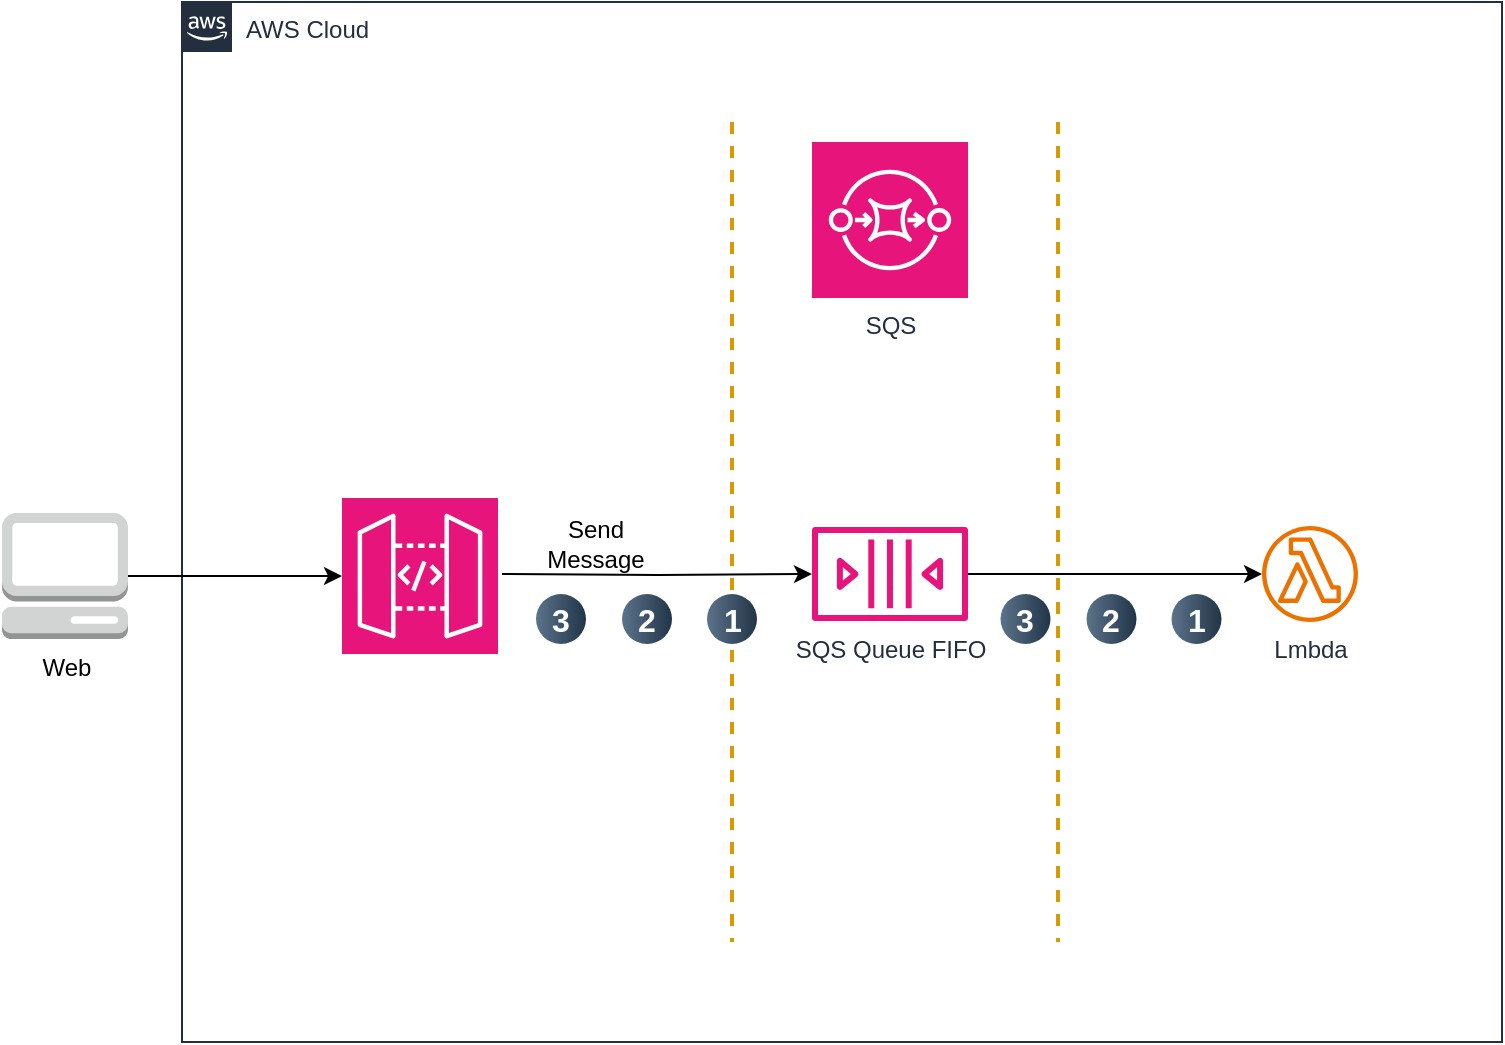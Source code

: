 <mxfile version="27.2.0">
  <diagram id="Ht1M8jgEwFfnCIfOTk4-" name="Page-1">
    <mxGraphModel dx="1234" dy="824" grid="1" gridSize="10" guides="1" tooltips="1" connect="1" arrows="1" fold="1" page="1" pageScale="1" pageWidth="1169" pageHeight="827" math="0" shadow="0">
      <root>
        <mxCell id="0" />
        <mxCell id="1" parent="0" />
        <mxCell id="-SwOJ4ZzwDQcredPTqo0-1" value="AWS Cloud" style="points=[[0,0],[0.25,0],[0.5,0],[0.75,0],[1,0],[1,0.25],[1,0.5],[1,0.75],[1,1],[0.75,1],[0.5,1],[0.25,1],[0,1],[0,0.75],[0,0.5],[0,0.25]];outlineConnect=0;gradientColor=none;html=1;whiteSpace=wrap;fontSize=12;fontStyle=0;container=1;pointerEvents=0;collapsible=0;recursiveResize=0;shape=mxgraph.aws4.group;grIcon=mxgraph.aws4.group_aws_cloud_alt;strokeColor=#232F3E;fillColor=none;verticalAlign=top;align=left;spacingLeft=30;fontColor=#232F3E;dashed=0;" vertex="1" parent="1">
          <mxGeometry x="120" y="40" width="660" height="520" as="geometry" />
        </mxCell>
        <mxCell id="-SwOJ4ZzwDQcredPTqo0-8" style="edgeStyle=orthogonalEdgeStyle;rounded=0;orthogonalLoop=1;jettySize=auto;html=1;" edge="1" parent="-SwOJ4ZzwDQcredPTqo0-1" target="-SwOJ4ZzwDQcredPTqo0-39">
          <mxGeometry relative="1" as="geometry">
            <mxPoint x="160" y="286" as="sourcePoint" />
            <mxPoint x="276.964" y="286" as="targetPoint" />
          </mxGeometry>
        </mxCell>
        <mxCell id="-SwOJ4ZzwDQcredPTqo0-9" value="SQS" style="sketch=0;points=[[0,0,0],[0.25,0,0],[0.5,0,0],[0.75,0,0],[1,0,0],[0,1,0],[0.25,1,0],[0.5,1,0],[0.75,1,0],[1,1,0],[0,0.25,0],[0,0.5,0],[0,0.75,0],[1,0.25,0],[1,0.5,0],[1,0.75,0]];outlineConnect=0;fontColor=#232F3E;fillColor=#E7157B;strokeColor=#ffffff;dashed=0;verticalLabelPosition=bottom;verticalAlign=top;align=center;html=1;fontSize=12;fontStyle=0;aspect=fixed;shape=mxgraph.aws4.resourceIcon;resIcon=mxgraph.aws4.sqs;" vertex="1" parent="-SwOJ4ZzwDQcredPTqo0-1">
          <mxGeometry x="315" y="70" width="78" height="78" as="geometry" />
        </mxCell>
        <mxCell id="-SwOJ4ZzwDQcredPTqo0-11" value="Send&lt;br&gt;Message" style="text;html=1;align=center;verticalAlign=middle;whiteSpace=wrap;rounded=0;" vertex="1" parent="-SwOJ4ZzwDQcredPTqo0-1">
          <mxGeometry x="177" y="256" width="60" height="30" as="geometry" />
        </mxCell>
        <mxCell id="-SwOJ4ZzwDQcredPTqo0-21" value="" style="line;strokeWidth=2;direction=south;html=1;dashed=1;fillColor=#ffe6cc;strokeColor=#d79b00;" vertex="1" parent="-SwOJ4ZzwDQcredPTqo0-1">
          <mxGeometry x="270" y="60" width="10" height="410" as="geometry" />
        </mxCell>
        <mxCell id="-SwOJ4ZzwDQcredPTqo0-22" value="" style="line;strokeWidth=2;direction=south;html=1;dashed=1;fillColor=#ffe6cc;strokeColor=#d79b00;" vertex="1" parent="-SwOJ4ZzwDQcredPTqo0-1">
          <mxGeometry x="433" y="60" width="10" height="410" as="geometry" />
        </mxCell>
        <mxCell id="-SwOJ4ZzwDQcredPTqo0-37" value="" style="sketch=0;points=[[0,0,0],[0.25,0,0],[0.5,0,0],[0.75,0,0],[1,0,0],[0,1,0],[0.25,1,0],[0.5,1,0],[0.75,1,0],[1,1,0],[0,0.25,0],[0,0.5,0],[0,0.75,0],[1,0.25,0],[1,0.5,0],[1,0.75,0]];outlineConnect=0;fontColor=#232F3E;fillColor=#E7157B;strokeColor=#ffffff;dashed=0;verticalLabelPosition=bottom;verticalAlign=top;align=center;html=1;fontSize=12;fontStyle=0;aspect=fixed;shape=mxgraph.aws4.resourceIcon;resIcon=mxgraph.aws4.api_gateway;" vertex="1" parent="-SwOJ4ZzwDQcredPTqo0-1">
          <mxGeometry x="80" y="248" width="78" height="78" as="geometry" />
        </mxCell>
        <mxCell id="-SwOJ4ZzwDQcredPTqo0-41" style="edgeStyle=orthogonalEdgeStyle;rounded=0;orthogonalLoop=1;jettySize=auto;html=1;" edge="1" parent="-SwOJ4ZzwDQcredPTqo0-1" source="-SwOJ4ZzwDQcredPTqo0-39" target="-SwOJ4ZzwDQcredPTqo0-40">
          <mxGeometry relative="1" as="geometry" />
        </mxCell>
        <mxCell id="-SwOJ4ZzwDQcredPTqo0-39" value="SQS Queue FIFO" style="sketch=0;outlineConnect=0;fontColor=#232F3E;gradientColor=none;fillColor=#E7157B;strokeColor=none;dashed=0;verticalLabelPosition=bottom;verticalAlign=top;align=center;html=1;fontSize=12;fontStyle=0;aspect=fixed;pointerEvents=1;shape=mxgraph.aws4.queue;" vertex="1" parent="-SwOJ4ZzwDQcredPTqo0-1">
          <mxGeometry x="315" y="262.5" width="78" height="47" as="geometry" />
        </mxCell>
        <mxCell id="-SwOJ4ZzwDQcredPTqo0-40" value="Lmbda" style="sketch=0;outlineConnect=0;fontColor=#232F3E;gradientColor=none;fillColor=#ED7100;strokeColor=none;dashed=0;verticalLabelPosition=bottom;verticalAlign=top;align=center;html=1;fontSize=12;fontStyle=0;aspect=fixed;pointerEvents=1;shape=mxgraph.aws4.lambda_function;" vertex="1" parent="-SwOJ4ZzwDQcredPTqo0-1">
          <mxGeometry x="540" y="262" width="48" height="48" as="geometry" />
        </mxCell>
        <mxCell id="-SwOJ4ZzwDQcredPTqo0-42" value="3" style="ellipse;whiteSpace=wrap;html=1;aspect=fixed;rotation=0;gradientColor=#223548;strokeColor=none;gradientDirection=east;fillColor=#5b738b;rounded=0;pointerEvents=0;fontFamily=Helvetica;fontSize=16;fontColor=#FFFFFF;spacingTop=4;spacingBottom=4;spacingLeft=4;spacingRight=4;points=[];fontStyle=1" vertex="1" parent="-SwOJ4ZzwDQcredPTqo0-1">
          <mxGeometry x="177" y="296" width="25" height="25" as="geometry" />
        </mxCell>
        <mxCell id="-SwOJ4ZzwDQcredPTqo0-43" value="2" style="ellipse;whiteSpace=wrap;html=1;aspect=fixed;rotation=0;gradientColor=#223548;strokeColor=none;gradientDirection=east;fillColor=#5b738b;rounded=0;pointerEvents=0;fontFamily=Helvetica;fontSize=16;fontColor=#FFFFFF;spacingTop=4;spacingBottom=4;spacingLeft=4;spacingRight=4;points=[];fontStyle=1" vertex="1" parent="-SwOJ4ZzwDQcredPTqo0-1">
          <mxGeometry x="220" y="296" width="25" height="25" as="geometry" />
        </mxCell>
        <mxCell id="-SwOJ4ZzwDQcredPTqo0-44" value="1" style="ellipse;whiteSpace=wrap;html=1;aspect=fixed;rotation=0;gradientColor=#223548;strokeColor=none;gradientDirection=east;fillColor=#5b738b;rounded=0;pointerEvents=0;fontFamily=Helvetica;fontSize=16;fontColor=#FFFFFF;spacingTop=4;spacingBottom=4;spacingLeft=4;spacingRight=4;points=[];fontStyle=1" vertex="1" parent="-SwOJ4ZzwDQcredPTqo0-1">
          <mxGeometry x="262.5" y="296" width="25" height="25" as="geometry" />
        </mxCell>
        <mxCell id="-SwOJ4ZzwDQcredPTqo0-48" value="3" style="ellipse;whiteSpace=wrap;html=1;aspect=fixed;rotation=0;gradientColor=#223548;strokeColor=none;gradientDirection=east;fillColor=#5b738b;rounded=0;pointerEvents=0;fontFamily=Helvetica;fontSize=16;fontColor=#FFFFFF;spacingTop=4;spacingBottom=4;spacingLeft=4;spacingRight=4;points=[];fontStyle=1" vertex="1" parent="-SwOJ4ZzwDQcredPTqo0-1">
          <mxGeometry x="409.25" y="296" width="25" height="25" as="geometry" />
        </mxCell>
        <mxCell id="-SwOJ4ZzwDQcredPTqo0-49" value="2" style="ellipse;whiteSpace=wrap;html=1;aspect=fixed;rotation=0;gradientColor=#223548;strokeColor=none;gradientDirection=east;fillColor=#5b738b;rounded=0;pointerEvents=0;fontFamily=Helvetica;fontSize=16;fontColor=#FFFFFF;spacingTop=4;spacingBottom=4;spacingLeft=4;spacingRight=4;points=[];fontStyle=1" vertex="1" parent="-SwOJ4ZzwDQcredPTqo0-1">
          <mxGeometry x="452.25" y="296" width="25" height="25" as="geometry" />
        </mxCell>
        <mxCell id="-SwOJ4ZzwDQcredPTqo0-50" value="1" style="ellipse;whiteSpace=wrap;html=1;aspect=fixed;rotation=0;gradientColor=#223548;strokeColor=none;gradientDirection=east;fillColor=#5b738b;rounded=0;pointerEvents=0;fontFamily=Helvetica;fontSize=16;fontColor=#FFFFFF;spacingTop=4;spacingBottom=4;spacingLeft=4;spacingRight=4;points=[];fontStyle=1" vertex="1" parent="-SwOJ4ZzwDQcredPTqo0-1">
          <mxGeometry x="494.75" y="296" width="25" height="25" as="geometry" />
        </mxCell>
        <mxCell id="-SwOJ4ZzwDQcredPTqo0-36" value="Web" style="outlineConnect=0;dashed=0;verticalLabelPosition=bottom;verticalAlign=top;align=center;html=1;shape=mxgraph.aws3.management_console;fillColor=#D2D3D3;gradientColor=none;" vertex="1" parent="1">
          <mxGeometry x="30" y="295.5" width="63" height="63" as="geometry" />
        </mxCell>
        <mxCell id="-SwOJ4ZzwDQcredPTqo0-38" style="edgeStyle=orthogonalEdgeStyle;rounded=0;orthogonalLoop=1;jettySize=auto;html=1;entryX=0;entryY=0.5;entryDx=0;entryDy=0;entryPerimeter=0;" edge="1" parent="1" source="-SwOJ4ZzwDQcredPTqo0-36" target="-SwOJ4ZzwDQcredPTqo0-37">
          <mxGeometry relative="1" as="geometry" />
        </mxCell>
      </root>
    </mxGraphModel>
  </diagram>
</mxfile>
